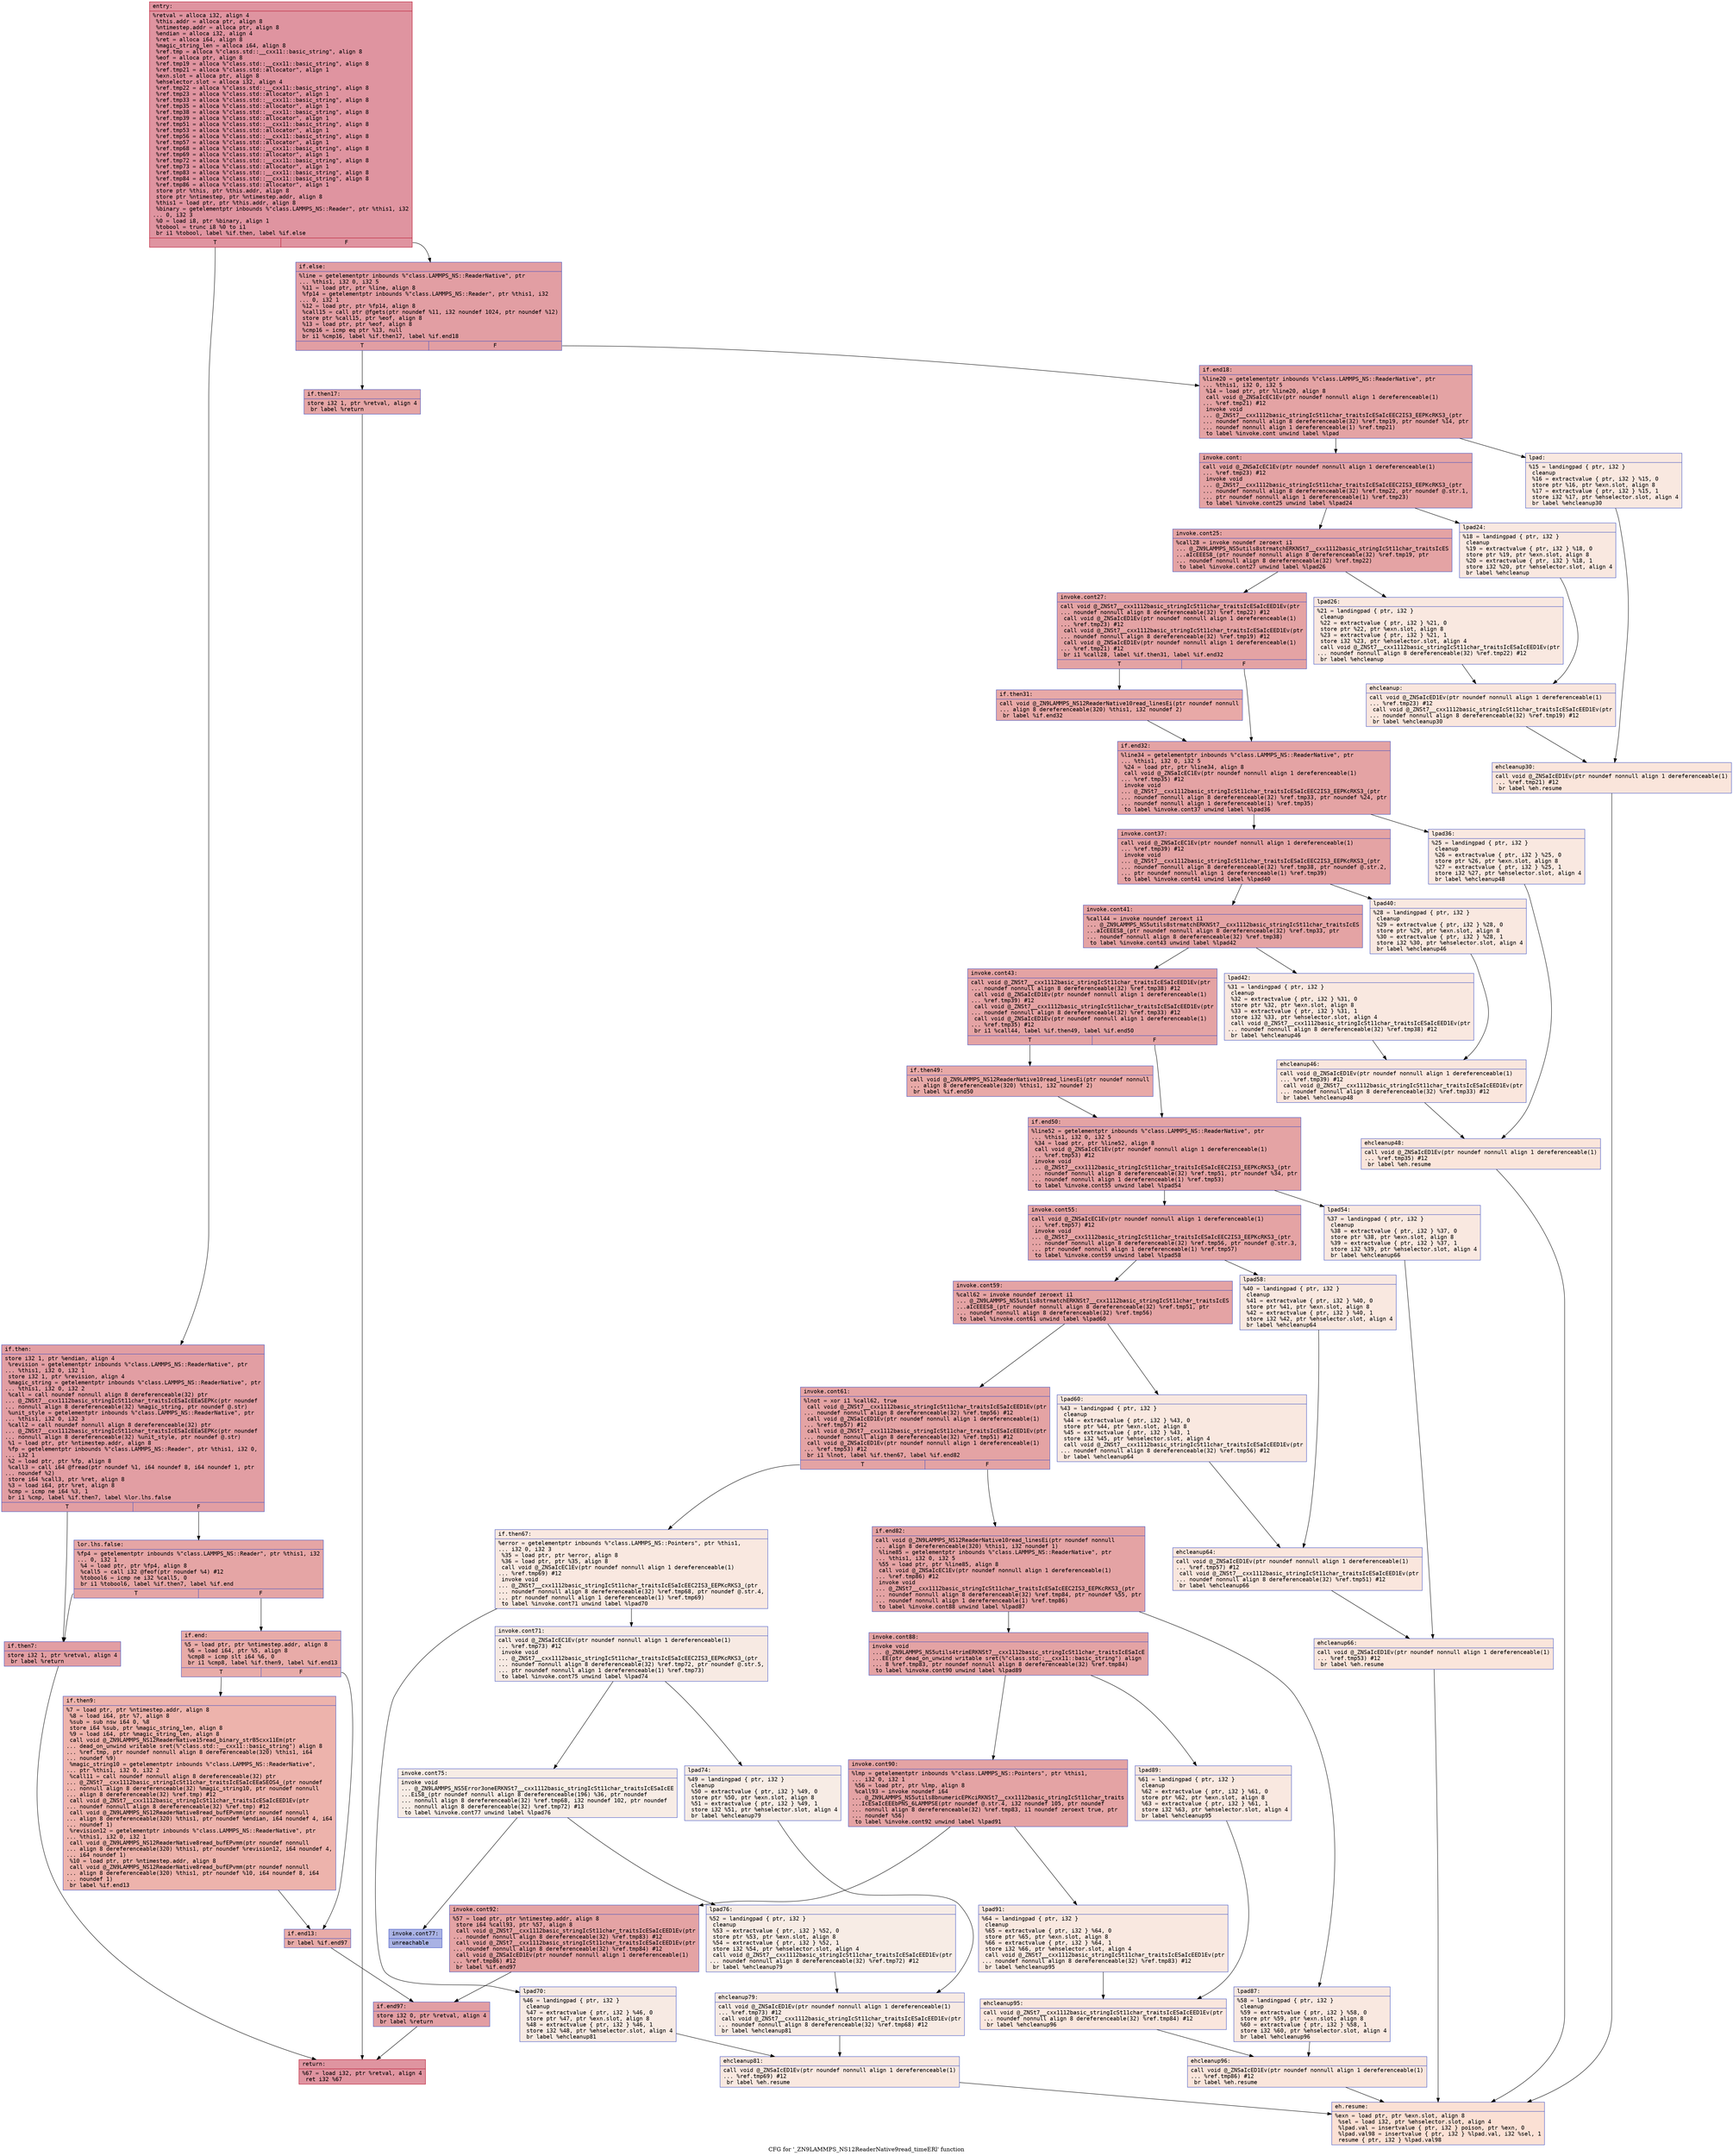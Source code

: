 digraph "CFG for '_ZN9LAMMPS_NS12ReaderNative9read_timeERl' function" {
	label="CFG for '_ZN9LAMMPS_NS12ReaderNative9read_timeERl' function";

	Node0x55e98da1f100 [shape=record,color="#b70d28ff", style=filled, fillcolor="#b70d2870" fontname="Courier",label="{entry:\l|  %retval = alloca i32, align 4\l  %this.addr = alloca ptr, align 8\l  %ntimestep.addr = alloca ptr, align 8\l  %endian = alloca i32, align 4\l  %ret = alloca i64, align 8\l  %magic_string_len = alloca i64, align 8\l  %ref.tmp = alloca %\"class.std::__cxx11::basic_string\", align 8\l  %eof = alloca ptr, align 8\l  %ref.tmp19 = alloca %\"class.std::__cxx11::basic_string\", align 8\l  %ref.tmp21 = alloca %\"class.std::allocator\", align 1\l  %exn.slot = alloca ptr, align 8\l  %ehselector.slot = alloca i32, align 4\l  %ref.tmp22 = alloca %\"class.std::__cxx11::basic_string\", align 8\l  %ref.tmp23 = alloca %\"class.std::allocator\", align 1\l  %ref.tmp33 = alloca %\"class.std::__cxx11::basic_string\", align 8\l  %ref.tmp35 = alloca %\"class.std::allocator\", align 1\l  %ref.tmp38 = alloca %\"class.std::__cxx11::basic_string\", align 8\l  %ref.tmp39 = alloca %\"class.std::allocator\", align 1\l  %ref.tmp51 = alloca %\"class.std::__cxx11::basic_string\", align 8\l  %ref.tmp53 = alloca %\"class.std::allocator\", align 1\l  %ref.tmp56 = alloca %\"class.std::__cxx11::basic_string\", align 8\l  %ref.tmp57 = alloca %\"class.std::allocator\", align 1\l  %ref.tmp68 = alloca %\"class.std::__cxx11::basic_string\", align 8\l  %ref.tmp69 = alloca %\"class.std::allocator\", align 1\l  %ref.tmp72 = alloca %\"class.std::__cxx11::basic_string\", align 8\l  %ref.tmp73 = alloca %\"class.std::allocator\", align 1\l  %ref.tmp83 = alloca %\"class.std::__cxx11::basic_string\", align 8\l  %ref.tmp84 = alloca %\"class.std::__cxx11::basic_string\", align 8\l  %ref.tmp86 = alloca %\"class.std::allocator\", align 1\l  store ptr %this, ptr %this.addr, align 8\l  store ptr %ntimestep, ptr %ntimestep.addr, align 8\l  %this1 = load ptr, ptr %this.addr, align 8\l  %binary = getelementptr inbounds %\"class.LAMMPS_NS::Reader\", ptr %this1, i32\l... 0, i32 3\l  %0 = load i8, ptr %binary, align 1\l  %tobool = trunc i8 %0 to i1\l  br i1 %tobool, label %if.then, label %if.else\l|{<s0>T|<s1>F}}"];
	Node0x55e98da1f100:s0 -> Node0x55e98da20b00[tooltip="entry -> if.then\nProbability 50.00%" ];
	Node0x55e98da1f100:s1 -> Node0x55e98da20b70[tooltip="entry -> if.else\nProbability 50.00%" ];
	Node0x55e98da20b00 [shape=record,color="#3d50c3ff", style=filled, fillcolor="#be242e70" fontname="Courier",label="{if.then:\l|  store i32 1, ptr %endian, align 4\l  %revision = getelementptr inbounds %\"class.LAMMPS_NS::ReaderNative\", ptr\l... %this1, i32 0, i32 1\l  store i32 1, ptr %revision, align 4\l  %magic_string = getelementptr inbounds %\"class.LAMMPS_NS::ReaderNative\", ptr\l... %this1, i32 0, i32 2\l  %call = call noundef nonnull align 8 dereferenceable(32) ptr\l... @_ZNSt7__cxx1112basic_stringIcSt11char_traitsIcESaIcEEaSEPKc(ptr noundef\l... nonnull align 8 dereferenceable(32) %magic_string, ptr noundef @.str)\l  %unit_style = getelementptr inbounds %\"class.LAMMPS_NS::ReaderNative\", ptr\l... %this1, i32 0, i32 3\l  %call2 = call noundef nonnull align 8 dereferenceable(32) ptr\l... @_ZNSt7__cxx1112basic_stringIcSt11char_traitsIcESaIcEEaSEPKc(ptr noundef\l... nonnull align 8 dereferenceable(32) %unit_style, ptr noundef @.str)\l  %1 = load ptr, ptr %ntimestep.addr, align 8\l  %fp = getelementptr inbounds %\"class.LAMMPS_NS::Reader\", ptr %this1, i32 0,\l... i32 1\l  %2 = load ptr, ptr %fp, align 8\l  %call3 = call i64 @fread(ptr noundef %1, i64 noundef 8, i64 noundef 1, ptr\l... noundef %2)\l  store i64 %call3, ptr %ret, align 8\l  %3 = load i64, ptr %ret, align 8\l  %cmp = icmp ne i64 %3, 1\l  br i1 %cmp, label %if.then7, label %lor.lhs.false\l|{<s0>T|<s1>F}}"];
	Node0x55e98da20b00:s0 -> Node0x55e98da21940[tooltip="if.then -> if.then7\nProbability 50.00%" ];
	Node0x55e98da20b00:s1 -> Node0x55e98da219f0[tooltip="if.then -> lor.lhs.false\nProbability 50.00%" ];
	Node0x55e98da219f0 [shape=record,color="#3d50c3ff", style=filled, fillcolor="#c5333470" fontname="Courier",label="{lor.lhs.false:\l|  %fp4 = getelementptr inbounds %\"class.LAMMPS_NS::Reader\", ptr %this1, i32\l... 0, i32 1\l  %4 = load ptr, ptr %fp4, align 8\l  %call5 = call i32 @feof(ptr noundef %4) #12\l  %tobool6 = icmp ne i32 %call5, 0\l  br i1 %tobool6, label %if.then7, label %if.end\l|{<s0>T|<s1>F}}"];
	Node0x55e98da219f0:s0 -> Node0x55e98da21940[tooltip="lor.lhs.false -> if.then7\nProbability 62.50%" ];
	Node0x55e98da219f0:s1 -> Node0x55e98da22560[tooltip="lor.lhs.false -> if.end\nProbability 37.50%" ];
	Node0x55e98da21940 [shape=record,color="#3d50c3ff", style=filled, fillcolor="#be242e70" fontname="Courier",label="{if.then7:\l|  store i32 1, ptr %retval, align 4\l  br label %return\l}"];
	Node0x55e98da21940 -> Node0x55e98da22780[tooltip="if.then7 -> return\nProbability 100.00%" ];
	Node0x55e98da22560 [shape=record,color="#3d50c3ff", style=filled, fillcolor="#cc403a70" fontname="Courier",label="{if.end:\l|  %5 = load ptr, ptr %ntimestep.addr, align 8\l  %6 = load i64, ptr %5, align 8\l  %cmp8 = icmp slt i64 %6, 0\l  br i1 %cmp8, label %if.then9, label %if.end13\l|{<s0>T|<s1>F}}"];
	Node0x55e98da22560:s0 -> Node0x55e98da22a10[tooltip="if.end -> if.then9\nProbability 37.50%" ];
	Node0x55e98da22560:s1 -> Node0x55e98da22a90[tooltip="if.end -> if.end13\nProbability 62.50%" ];
	Node0x55e98da22a10 [shape=record,color="#3d50c3ff", style=filled, fillcolor="#d6524470" fontname="Courier",label="{if.then9:\l|  %7 = load ptr, ptr %ntimestep.addr, align 8\l  %8 = load i64, ptr %7, align 8\l  %sub = sub nsw i64 0, %8\l  store i64 %sub, ptr %magic_string_len, align 8\l  %9 = load i64, ptr %magic_string_len, align 8\l  call void @_ZN9LAMMPS_NS12ReaderNative15read_binary_strB5cxx11Em(ptr\l... dead_on_unwind writable sret(%\"class.std::__cxx11::basic_string\") align 8\l... %ref.tmp, ptr noundef nonnull align 8 dereferenceable(320) %this1, i64\l... noundef %9)\l  %magic_string10 = getelementptr inbounds %\"class.LAMMPS_NS::ReaderNative\",\l... ptr %this1, i32 0, i32 2\l  %call11 = call noundef nonnull align 8 dereferenceable(32) ptr\l... @_ZNSt7__cxx1112basic_stringIcSt11char_traitsIcESaIcEEaSEOS4_(ptr noundef\l... nonnull align 8 dereferenceable(32) %magic_string10, ptr noundef nonnull\l... align 8 dereferenceable(32) %ref.tmp) #12\l  call void @_ZNSt7__cxx1112basic_stringIcSt11char_traitsIcESaIcEED1Ev(ptr\l... noundef nonnull align 8 dereferenceable(32) %ref.tmp) #12\l  call void @_ZN9LAMMPS_NS12ReaderNative8read_bufEPvmm(ptr noundef nonnull\l... align 8 dereferenceable(320) %this1, ptr noundef %endian, i64 noundef 4, i64\l... noundef 1)\l  %revision12 = getelementptr inbounds %\"class.LAMMPS_NS::ReaderNative\", ptr\l... %this1, i32 0, i32 1\l  call void @_ZN9LAMMPS_NS12ReaderNative8read_bufEPvmm(ptr noundef nonnull\l... align 8 dereferenceable(320) %this1, ptr noundef %revision12, i64 noundef 4,\l... i64 noundef 1)\l  %10 = load ptr, ptr %ntimestep.addr, align 8\l  call void @_ZN9LAMMPS_NS12ReaderNative8read_bufEPvmm(ptr noundef nonnull\l... align 8 dereferenceable(320) %this1, ptr noundef %10, i64 noundef 8, i64\l... noundef 1)\l  br label %if.end13\l}"];
	Node0x55e98da22a10 -> Node0x55e98da22a90[tooltip="if.then9 -> if.end13\nProbability 100.00%" ];
	Node0x55e98da22a90 [shape=record,color="#3d50c3ff", style=filled, fillcolor="#cc403a70" fontname="Courier",label="{if.end13:\l|  br label %if.end97\l}"];
	Node0x55e98da22a90 -> Node0x55e98da23c70[tooltip="if.end13 -> if.end97\nProbability 100.00%" ];
	Node0x55e98da20b70 [shape=record,color="#3d50c3ff", style=filled, fillcolor="#be242e70" fontname="Courier",label="{if.else:\l|  %line = getelementptr inbounds %\"class.LAMMPS_NS::ReaderNative\", ptr\l... %this1, i32 0, i32 5\l  %11 = load ptr, ptr %line, align 8\l  %fp14 = getelementptr inbounds %\"class.LAMMPS_NS::Reader\", ptr %this1, i32\l... 0, i32 1\l  %12 = load ptr, ptr %fp14, align 8\l  %call15 = call ptr @fgets(ptr noundef %11, i32 noundef 1024, ptr noundef %12)\l  store ptr %call15, ptr %eof, align 8\l  %13 = load ptr, ptr %eof, align 8\l  %cmp16 = icmp eq ptr %13, null\l  br i1 %cmp16, label %if.then17, label %if.end18\l|{<s0>T|<s1>F}}"];
	Node0x55e98da20b70:s0 -> Node0x55e98da242d0[tooltip="if.else -> if.then17\nProbability 37.50%" ];
	Node0x55e98da20b70:s1 -> Node0x55e98da24380[tooltip="if.else -> if.end18\nProbability 62.50%" ];
	Node0x55e98da242d0 [shape=record,color="#3d50c3ff", style=filled, fillcolor="#c5333470" fontname="Courier",label="{if.then17:\l|  store i32 1, ptr %retval, align 4\l  br label %return\l}"];
	Node0x55e98da242d0 -> Node0x55e98da22780[tooltip="if.then17 -> return\nProbability 100.00%" ];
	Node0x55e98da24380 [shape=record,color="#3d50c3ff", style=filled, fillcolor="#c32e3170" fontname="Courier",label="{if.end18:\l|  %line20 = getelementptr inbounds %\"class.LAMMPS_NS::ReaderNative\", ptr\l... %this1, i32 0, i32 5\l  %14 = load ptr, ptr %line20, align 8\l  call void @_ZNSaIcEC1Ev(ptr noundef nonnull align 1 dereferenceable(1)\l... %ref.tmp21) #12\l  invoke void\l... @_ZNSt7__cxx1112basic_stringIcSt11char_traitsIcESaIcEEC2IS3_EEPKcRKS3_(ptr\l... noundef nonnull align 8 dereferenceable(32) %ref.tmp19, ptr noundef %14, ptr\l... noundef nonnull align 1 dereferenceable(1) %ref.tmp21)\l          to label %invoke.cont unwind label %lpad\l}"];
	Node0x55e98da24380 -> Node0x55e98da24980[tooltip="if.end18 -> invoke.cont\nProbability 100.00%" ];
	Node0x55e98da24380 -> Node0x55e98da24a60[tooltip="if.end18 -> lpad\nProbability 0.00%" ];
	Node0x55e98da24980 [shape=record,color="#3d50c3ff", style=filled, fillcolor="#c32e3170" fontname="Courier",label="{invoke.cont:\l|  call void @_ZNSaIcEC1Ev(ptr noundef nonnull align 1 dereferenceable(1)\l... %ref.tmp23) #12\l  invoke void\l... @_ZNSt7__cxx1112basic_stringIcSt11char_traitsIcESaIcEEC2IS3_EEPKcRKS3_(ptr\l... noundef nonnull align 8 dereferenceable(32) %ref.tmp22, ptr noundef @.str.1,\l... ptr noundef nonnull align 1 dereferenceable(1) %ref.tmp23)\l          to label %invoke.cont25 unwind label %lpad24\l}"];
	Node0x55e98da24980 -> Node0x55e98da24f10[tooltip="invoke.cont -> invoke.cont25\nProbability 100.00%" ];
	Node0x55e98da24980 -> Node0x55e98da1ba90[tooltip="invoke.cont -> lpad24\nProbability 0.00%" ];
	Node0x55e98da24f10 [shape=record,color="#3d50c3ff", style=filled, fillcolor="#c32e3170" fontname="Courier",label="{invoke.cont25:\l|  %call28 = invoke noundef zeroext i1\l... @_ZN9LAMMPS_NS5utils8strmatchERKNSt7__cxx1112basic_stringIcSt11char_traitsIcES\l...aIcEEES8_(ptr noundef nonnull align 8 dereferenceable(32) %ref.tmp19, ptr\l... noundef nonnull align 8 dereferenceable(32) %ref.tmp22)\l          to label %invoke.cont27 unwind label %lpad26\l}"];
	Node0x55e98da24f10 -> Node0x55e98da24ec0[tooltip="invoke.cont25 -> invoke.cont27\nProbability 100.00%" ];
	Node0x55e98da24f10 -> Node0x55e98da1bd80[tooltip="invoke.cont25 -> lpad26\nProbability 0.00%" ];
	Node0x55e98da24ec0 [shape=record,color="#3d50c3ff", style=filled, fillcolor="#c32e3170" fontname="Courier",label="{invoke.cont27:\l|  call void @_ZNSt7__cxx1112basic_stringIcSt11char_traitsIcESaIcEED1Ev(ptr\l... noundef nonnull align 8 dereferenceable(32) %ref.tmp22) #12\l  call void @_ZNSaIcED1Ev(ptr noundef nonnull align 1 dereferenceable(1)\l... %ref.tmp23) #12\l  call void @_ZNSt7__cxx1112basic_stringIcSt11char_traitsIcESaIcEED1Ev(ptr\l... noundef nonnull align 8 dereferenceable(32) %ref.tmp19) #12\l  call void @_ZNSaIcED1Ev(ptr noundef nonnull align 1 dereferenceable(1)\l... %ref.tmp21) #12\l  br i1 %call28, label %if.then31, label %if.end32\l|{<s0>T|<s1>F}}"];
	Node0x55e98da24ec0:s0 -> Node0x55e98da1c5f0[tooltip="invoke.cont27 -> if.then31\nProbability 50.00%" ];
	Node0x55e98da24ec0:s1 -> Node0x55e98da1c670[tooltip="invoke.cont27 -> if.end32\nProbability 50.00%" ];
	Node0x55e98da1c5f0 [shape=record,color="#3d50c3ff", style=filled, fillcolor="#ca3b3770" fontname="Courier",label="{if.then31:\l|  call void @_ZN9LAMMPS_NS12ReaderNative10read_linesEi(ptr noundef nonnull\l... align 8 dereferenceable(320) %this1, i32 noundef 2)\l  br label %if.end32\l}"];
	Node0x55e98da1c5f0 -> Node0x55e98da1c670[tooltip="if.then31 -> if.end32\nProbability 100.00%" ];
	Node0x55e98da24a60 [shape=record,color="#3d50c3ff", style=filled, fillcolor="#f1ccb870" fontname="Courier",label="{lpad:\l|  %15 = landingpad \{ ptr, i32 \}\l          cleanup\l  %16 = extractvalue \{ ptr, i32 \} %15, 0\l  store ptr %16, ptr %exn.slot, align 8\l  %17 = extractvalue \{ ptr, i32 \} %15, 1\l  store i32 %17, ptr %ehselector.slot, align 4\l  br label %ehcleanup30\l}"];
	Node0x55e98da24a60 -> Node0x55e98da1ca50[tooltip="lpad -> ehcleanup30\nProbability 100.00%" ];
	Node0x55e98da1ba90 [shape=record,color="#3d50c3ff", style=filled, fillcolor="#f1ccb870" fontname="Courier",label="{lpad24:\l|  %18 = landingpad \{ ptr, i32 \}\l          cleanup\l  %19 = extractvalue \{ ptr, i32 \} %18, 0\l  store ptr %19, ptr %exn.slot, align 8\l  %20 = extractvalue \{ ptr, i32 \} %18, 1\l  store i32 %20, ptr %ehselector.slot, align 4\l  br label %ehcleanup\l}"];
	Node0x55e98da1ba90 -> Node0x55e98da27530[tooltip="lpad24 -> ehcleanup\nProbability 100.00%" ];
	Node0x55e98da1bd80 [shape=record,color="#3d50c3ff", style=filled, fillcolor="#f1ccb870" fontname="Courier",label="{lpad26:\l|  %21 = landingpad \{ ptr, i32 \}\l          cleanup\l  %22 = extractvalue \{ ptr, i32 \} %21, 0\l  store ptr %22, ptr %exn.slot, align 8\l  %23 = extractvalue \{ ptr, i32 \} %21, 1\l  store i32 %23, ptr %ehselector.slot, align 4\l  call void @_ZNSt7__cxx1112basic_stringIcSt11char_traitsIcESaIcEED1Ev(ptr\l... noundef nonnull align 8 dereferenceable(32) %ref.tmp22) #12\l  br label %ehcleanup\l}"];
	Node0x55e98da1bd80 -> Node0x55e98da27530[tooltip="lpad26 -> ehcleanup\nProbability 100.00%" ];
	Node0x55e98da27530 [shape=record,color="#3d50c3ff", style=filled, fillcolor="#f3c7b170" fontname="Courier",label="{ehcleanup:\l|  call void @_ZNSaIcED1Ev(ptr noundef nonnull align 1 dereferenceable(1)\l... %ref.tmp23) #12\l  call void @_ZNSt7__cxx1112basic_stringIcSt11char_traitsIcESaIcEED1Ev(ptr\l... noundef nonnull align 8 dereferenceable(32) %ref.tmp19) #12\l  br label %ehcleanup30\l}"];
	Node0x55e98da27530 -> Node0x55e98da1ca50[tooltip="ehcleanup -> ehcleanup30\nProbability 100.00%" ];
	Node0x55e98da1ca50 [shape=record,color="#3d50c3ff", style=filled, fillcolor="#f4c5ad70" fontname="Courier",label="{ehcleanup30:\l|  call void @_ZNSaIcED1Ev(ptr noundef nonnull align 1 dereferenceable(1)\l... %ref.tmp21) #12\l  br label %eh.resume\l}"];
	Node0x55e98da1ca50 -> Node0x55e98da27e40[tooltip="ehcleanup30 -> eh.resume\nProbability 100.00%" ];
	Node0x55e98da1c670 [shape=record,color="#3d50c3ff", style=filled, fillcolor="#c32e3170" fontname="Courier",label="{if.end32:\l|  %line34 = getelementptr inbounds %\"class.LAMMPS_NS::ReaderNative\", ptr\l... %this1, i32 0, i32 5\l  %24 = load ptr, ptr %line34, align 8\l  call void @_ZNSaIcEC1Ev(ptr noundef nonnull align 1 dereferenceable(1)\l... %ref.tmp35) #12\l  invoke void\l... @_ZNSt7__cxx1112basic_stringIcSt11char_traitsIcESaIcEEC2IS3_EEPKcRKS3_(ptr\l... noundef nonnull align 8 dereferenceable(32) %ref.tmp33, ptr noundef %24, ptr\l... noundef nonnull align 1 dereferenceable(1) %ref.tmp35)\l          to label %invoke.cont37 unwind label %lpad36\l}"];
	Node0x55e98da1c670 -> Node0x55e98da281c0[tooltip="if.end32 -> invoke.cont37\nProbability 100.00%" ];
	Node0x55e98da1c670 -> Node0x55e98da28240[tooltip="if.end32 -> lpad36\nProbability 0.00%" ];
	Node0x55e98da281c0 [shape=record,color="#3d50c3ff", style=filled, fillcolor="#c32e3170" fontname="Courier",label="{invoke.cont37:\l|  call void @_ZNSaIcEC1Ev(ptr noundef nonnull align 1 dereferenceable(1)\l... %ref.tmp39) #12\l  invoke void\l... @_ZNSt7__cxx1112basic_stringIcSt11char_traitsIcESaIcEEC2IS3_EEPKcRKS3_(ptr\l... noundef nonnull align 8 dereferenceable(32) %ref.tmp38, ptr noundef @.str.2,\l... ptr noundef nonnull align 1 dereferenceable(1) %ref.tmp39)\l          to label %invoke.cont41 unwind label %lpad40\l}"];
	Node0x55e98da281c0 -> Node0x55e98da28560[tooltip="invoke.cont37 -> invoke.cont41\nProbability 100.00%" ];
	Node0x55e98da281c0 -> Node0x55e98da285b0[tooltip="invoke.cont37 -> lpad40\nProbability 0.00%" ];
	Node0x55e98da28560 [shape=record,color="#3d50c3ff", style=filled, fillcolor="#c32e3170" fontname="Courier",label="{invoke.cont41:\l|  %call44 = invoke noundef zeroext i1\l... @_ZN9LAMMPS_NS5utils8strmatchERKNSt7__cxx1112basic_stringIcSt11char_traitsIcES\l...aIcEEES8_(ptr noundef nonnull align 8 dereferenceable(32) %ref.tmp33, ptr\l... noundef nonnull align 8 dereferenceable(32) %ref.tmp38)\l          to label %invoke.cont43 unwind label %lpad42\l}"];
	Node0x55e98da28560 -> Node0x55e98da28510[tooltip="invoke.cont41 -> invoke.cont43\nProbability 100.00%" ];
	Node0x55e98da28560 -> Node0x55e98da288a0[tooltip="invoke.cont41 -> lpad42\nProbability 0.00%" ];
	Node0x55e98da28510 [shape=record,color="#3d50c3ff", style=filled, fillcolor="#c32e3170" fontname="Courier",label="{invoke.cont43:\l|  call void @_ZNSt7__cxx1112basic_stringIcSt11char_traitsIcESaIcEED1Ev(ptr\l... noundef nonnull align 8 dereferenceable(32) %ref.tmp38) #12\l  call void @_ZNSaIcED1Ev(ptr noundef nonnull align 1 dereferenceable(1)\l... %ref.tmp39) #12\l  call void @_ZNSt7__cxx1112basic_stringIcSt11char_traitsIcESaIcEED1Ev(ptr\l... noundef nonnull align 8 dereferenceable(32) %ref.tmp33) #12\l  call void @_ZNSaIcED1Ev(ptr noundef nonnull align 1 dereferenceable(1)\l... %ref.tmp35) #12\l  br i1 %call44, label %if.then49, label %if.end50\l|{<s0>T|<s1>F}}"];
	Node0x55e98da28510:s0 -> Node0x55e98da28f60[tooltip="invoke.cont43 -> if.then49\nProbability 50.00%" ];
	Node0x55e98da28510:s1 -> Node0x55e98da28fe0[tooltip="invoke.cont43 -> if.end50\nProbability 50.00%" ];
	Node0x55e98da28f60 [shape=record,color="#3d50c3ff", style=filled, fillcolor="#ca3b3770" fontname="Courier",label="{if.then49:\l|  call void @_ZN9LAMMPS_NS12ReaderNative10read_linesEi(ptr noundef nonnull\l... align 8 dereferenceable(320) %this1, i32 noundef 2)\l  br label %if.end50\l}"];
	Node0x55e98da28f60 -> Node0x55e98da28fe0[tooltip="if.then49 -> if.end50\nProbability 100.00%" ];
	Node0x55e98da28240 [shape=record,color="#3d50c3ff", style=filled, fillcolor="#f1ccb870" fontname="Courier",label="{lpad36:\l|  %25 = landingpad \{ ptr, i32 \}\l          cleanup\l  %26 = extractvalue \{ ptr, i32 \} %25, 0\l  store ptr %26, ptr %exn.slot, align 8\l  %27 = extractvalue \{ ptr, i32 \} %25, 1\l  store i32 %27, ptr %ehselector.slot, align 4\l  br label %ehcleanup48\l}"];
	Node0x55e98da28240 -> Node0x55e98da29580[tooltip="lpad36 -> ehcleanup48\nProbability 100.00%" ];
	Node0x55e98da285b0 [shape=record,color="#3d50c3ff", style=filled, fillcolor="#f1ccb870" fontname="Courier",label="{lpad40:\l|  %28 = landingpad \{ ptr, i32 \}\l          cleanup\l  %29 = extractvalue \{ ptr, i32 \} %28, 0\l  store ptr %29, ptr %exn.slot, align 8\l  %30 = extractvalue \{ ptr, i32 \} %28, 1\l  store i32 %30, ptr %ehselector.slot, align 4\l  br label %ehcleanup46\l}"];
	Node0x55e98da285b0 -> Node0x55e98da298d0[tooltip="lpad40 -> ehcleanup46\nProbability 100.00%" ];
	Node0x55e98da288a0 [shape=record,color="#3d50c3ff", style=filled, fillcolor="#f1ccb870" fontname="Courier",label="{lpad42:\l|  %31 = landingpad \{ ptr, i32 \}\l          cleanup\l  %32 = extractvalue \{ ptr, i32 \} %31, 0\l  store ptr %32, ptr %exn.slot, align 8\l  %33 = extractvalue \{ ptr, i32 \} %31, 1\l  store i32 %33, ptr %ehselector.slot, align 4\l  call void @_ZNSt7__cxx1112basic_stringIcSt11char_traitsIcESaIcEED1Ev(ptr\l... noundef nonnull align 8 dereferenceable(32) %ref.tmp38) #12\l  br label %ehcleanup46\l}"];
	Node0x55e98da288a0 -> Node0x55e98da298d0[tooltip="lpad42 -> ehcleanup46\nProbability 100.00%" ];
	Node0x55e98da298d0 [shape=record,color="#3d50c3ff", style=filled, fillcolor="#f3c7b170" fontname="Courier",label="{ehcleanup46:\l|  call void @_ZNSaIcED1Ev(ptr noundef nonnull align 1 dereferenceable(1)\l... %ref.tmp39) #12\l  call void @_ZNSt7__cxx1112basic_stringIcSt11char_traitsIcESaIcEED1Ev(ptr\l... noundef nonnull align 8 dereferenceable(32) %ref.tmp33) #12\l  br label %ehcleanup48\l}"];
	Node0x55e98da298d0 -> Node0x55e98da29580[tooltip="ehcleanup46 -> ehcleanup48\nProbability 100.00%" ];
	Node0x55e98da29580 [shape=record,color="#3d50c3ff", style=filled, fillcolor="#f4c5ad70" fontname="Courier",label="{ehcleanup48:\l|  call void @_ZNSaIcED1Ev(ptr noundef nonnull align 1 dereferenceable(1)\l... %ref.tmp35) #12\l  br label %eh.resume\l}"];
	Node0x55e98da29580 -> Node0x55e98da27e40[tooltip="ehcleanup48 -> eh.resume\nProbability 100.00%" ];
	Node0x55e98da28fe0 [shape=record,color="#3d50c3ff", style=filled, fillcolor="#c32e3170" fontname="Courier",label="{if.end50:\l|  %line52 = getelementptr inbounds %\"class.LAMMPS_NS::ReaderNative\", ptr\l... %this1, i32 0, i32 5\l  %34 = load ptr, ptr %line52, align 8\l  call void @_ZNSaIcEC1Ev(ptr noundef nonnull align 1 dereferenceable(1)\l... %ref.tmp53) #12\l  invoke void\l... @_ZNSt7__cxx1112basic_stringIcSt11char_traitsIcESaIcEEC2IS3_EEPKcRKS3_(ptr\l... noundef nonnull align 8 dereferenceable(32) %ref.tmp51, ptr noundef %34, ptr\l... noundef nonnull align 1 dereferenceable(1) %ref.tmp53)\l          to label %invoke.cont55 unwind label %lpad54\l}"];
	Node0x55e98da28fe0 -> Node0x55e98da2a4b0[tooltip="if.end50 -> invoke.cont55\nProbability 100.00%" ];
	Node0x55e98da28fe0 -> Node0x55e98da2a500[tooltip="if.end50 -> lpad54\nProbability 0.00%" ];
	Node0x55e98da2a4b0 [shape=record,color="#3d50c3ff", style=filled, fillcolor="#c32e3170" fontname="Courier",label="{invoke.cont55:\l|  call void @_ZNSaIcEC1Ev(ptr noundef nonnull align 1 dereferenceable(1)\l... %ref.tmp57) #12\l  invoke void\l... @_ZNSt7__cxx1112basic_stringIcSt11char_traitsIcESaIcEEC2IS3_EEPKcRKS3_(ptr\l... noundef nonnull align 8 dereferenceable(32) %ref.tmp56, ptr noundef @.str.3,\l... ptr noundef nonnull align 1 dereferenceable(1) %ref.tmp57)\l          to label %invoke.cont59 unwind label %lpad58\l}"];
	Node0x55e98da2a4b0 -> Node0x55e98da2a820[tooltip="invoke.cont55 -> invoke.cont59\nProbability 100.00%" ];
	Node0x55e98da2a4b0 -> Node0x55e98da2a870[tooltip="invoke.cont55 -> lpad58\nProbability 0.00%" ];
	Node0x55e98da2a820 [shape=record,color="#3d50c3ff", style=filled, fillcolor="#c32e3170" fontname="Courier",label="{invoke.cont59:\l|  %call62 = invoke noundef zeroext i1\l... @_ZN9LAMMPS_NS5utils8strmatchERKNSt7__cxx1112basic_stringIcSt11char_traitsIcES\l...aIcEEES8_(ptr noundef nonnull align 8 dereferenceable(32) %ref.tmp51, ptr\l... noundef nonnull align 8 dereferenceable(32) %ref.tmp56)\l          to label %invoke.cont61 unwind label %lpad60\l}"];
	Node0x55e98da2a820 -> Node0x55e98da2a7d0[tooltip="invoke.cont59 -> invoke.cont61\nProbability 100.00%" ];
	Node0x55e98da2a820 -> Node0x55e98da21ef0[tooltip="invoke.cont59 -> lpad60\nProbability 0.00%" ];
	Node0x55e98da2a7d0 [shape=record,color="#3d50c3ff", style=filled, fillcolor="#c32e3170" fontname="Courier",label="{invoke.cont61:\l|  %lnot = xor i1 %call62, true\l  call void @_ZNSt7__cxx1112basic_stringIcSt11char_traitsIcESaIcEED1Ev(ptr\l... noundef nonnull align 8 dereferenceable(32) %ref.tmp56) #12\l  call void @_ZNSaIcED1Ev(ptr noundef nonnull align 1 dereferenceable(1)\l... %ref.tmp57) #12\l  call void @_ZNSt7__cxx1112basic_stringIcSt11char_traitsIcESaIcEED1Ev(ptr\l... noundef nonnull align 8 dereferenceable(32) %ref.tmp51) #12\l  call void @_ZNSaIcED1Ev(ptr noundef nonnull align 1 dereferenceable(1)\l... %ref.tmp53) #12\l  br i1 %lnot, label %if.then67, label %if.end82\l|{<s0>T|<s1>F}}"];
	Node0x55e98da2a7d0:s0 -> Node0x55e98da2b8a0[tooltip="invoke.cont61 -> if.then67\nProbability 0.00%" ];
	Node0x55e98da2a7d0:s1 -> Node0x55e98da2b920[tooltip="invoke.cont61 -> if.end82\nProbability 100.00%" ];
	Node0x55e98da2b8a0 [shape=record,color="#3d50c3ff", style=filled, fillcolor="#f1ccb870" fontname="Courier",label="{if.then67:\l|  %error = getelementptr inbounds %\"class.LAMMPS_NS::Pointers\", ptr %this1,\l... i32 0, i32 3\l  %35 = load ptr, ptr %error, align 8\l  %36 = load ptr, ptr %35, align 8\l  call void @_ZNSaIcEC1Ev(ptr noundef nonnull align 1 dereferenceable(1)\l... %ref.tmp69) #12\l  invoke void\l... @_ZNSt7__cxx1112basic_stringIcSt11char_traitsIcESaIcEEC2IS3_EEPKcRKS3_(ptr\l... noundef nonnull align 8 dereferenceable(32) %ref.tmp68, ptr noundef @.str.4,\l... ptr noundef nonnull align 1 dereferenceable(1) %ref.tmp69)\l          to label %invoke.cont71 unwind label %lpad70\l}"];
	Node0x55e98da2b8a0 -> Node0x55e98da2bd90[tooltip="if.then67 -> invoke.cont71\nProbability 50.00%" ];
	Node0x55e98da2b8a0 -> Node0x55e98da2be10[tooltip="if.then67 -> lpad70\nProbability 50.00%" ];
	Node0x55e98da2bd90 [shape=record,color="#3d50c3ff", style=filled, fillcolor="#eed0c070" fontname="Courier",label="{invoke.cont71:\l|  call void @_ZNSaIcEC1Ev(ptr noundef nonnull align 1 dereferenceable(1)\l... %ref.tmp73) #12\l  invoke void\l... @_ZNSt7__cxx1112basic_stringIcSt11char_traitsIcESaIcEEC2IS3_EEPKcRKS3_(ptr\l... noundef nonnull align 8 dereferenceable(32) %ref.tmp72, ptr noundef @.str.5,\l... ptr noundef nonnull align 1 dereferenceable(1) %ref.tmp73)\l          to label %invoke.cont75 unwind label %lpad74\l}"];
	Node0x55e98da2bd90 -> Node0x55e98da2c130[tooltip="invoke.cont71 -> invoke.cont75\nProbability 50.00%" ];
	Node0x55e98da2bd90 -> Node0x55e98da2c180[tooltip="invoke.cont71 -> lpad74\nProbability 50.00%" ];
	Node0x55e98da2c130 [shape=record,color="#3d50c3ff", style=filled, fillcolor="#ecd3c570" fontname="Courier",label="{invoke.cont75:\l|  invoke void\l... @_ZN9LAMMPS_NS5Error3oneERKNSt7__cxx1112basic_stringIcSt11char_traitsIcESaIcEE\l...EiS8_(ptr noundef nonnull align 8 dereferenceable(196) %36, ptr noundef\l... nonnull align 8 dereferenceable(32) %ref.tmp68, i32 noundef 102, ptr noundef\l... nonnull align 8 dereferenceable(32) %ref.tmp72) #13\l          to label %invoke.cont77 unwind label %lpad76\l}"];
	Node0x55e98da2c130 -> Node0x55e98da2c0e0[tooltip="invoke.cont75 -> invoke.cont77\nProbability 0.00%" ];
	Node0x55e98da2c130 -> Node0x55e98da2c500[tooltip="invoke.cont75 -> lpad76\nProbability 100.00%" ];
	Node0x55e98da2c0e0 [shape=record,color="#3d50c3ff", style=filled, fillcolor="#3d50c370" fontname="Courier",label="{invoke.cont77:\l|  unreachable\l}"];
	Node0x55e98da2a500 [shape=record,color="#3d50c3ff", style=filled, fillcolor="#f1ccb870" fontname="Courier",label="{lpad54:\l|  %37 = landingpad \{ ptr, i32 \}\l          cleanup\l  %38 = extractvalue \{ ptr, i32 \} %37, 0\l  store ptr %38, ptr %exn.slot, align 8\l  %39 = extractvalue \{ ptr, i32 \} %37, 1\l  store i32 %39, ptr %ehselector.slot, align 4\l  br label %ehcleanup66\l}"];
	Node0x55e98da2a500 -> Node0x55e98da2cba0[tooltip="lpad54 -> ehcleanup66\nProbability 100.00%" ];
	Node0x55e98da2a870 [shape=record,color="#3d50c3ff", style=filled, fillcolor="#f1ccb870" fontname="Courier",label="{lpad58:\l|  %40 = landingpad \{ ptr, i32 \}\l          cleanup\l  %41 = extractvalue \{ ptr, i32 \} %40, 0\l  store ptr %41, ptr %exn.slot, align 8\l  %42 = extractvalue \{ ptr, i32 \} %40, 1\l  store i32 %42, ptr %ehselector.slot, align 4\l  br label %ehcleanup64\l}"];
	Node0x55e98da2a870 -> Node0x55e98da2cef0[tooltip="lpad58 -> ehcleanup64\nProbability 100.00%" ];
	Node0x55e98da21ef0 [shape=record,color="#3d50c3ff", style=filled, fillcolor="#f1ccb870" fontname="Courier",label="{lpad60:\l|  %43 = landingpad \{ ptr, i32 \}\l          cleanup\l  %44 = extractvalue \{ ptr, i32 \} %43, 0\l  store ptr %44, ptr %exn.slot, align 8\l  %45 = extractvalue \{ ptr, i32 \} %43, 1\l  store i32 %45, ptr %ehselector.slot, align 4\l  call void @_ZNSt7__cxx1112basic_stringIcSt11char_traitsIcESaIcEED1Ev(ptr\l... noundef nonnull align 8 dereferenceable(32) %ref.tmp56) #12\l  br label %ehcleanup64\l}"];
	Node0x55e98da21ef0 -> Node0x55e98da2cef0[tooltip="lpad60 -> ehcleanup64\nProbability 100.00%" ];
	Node0x55e98da2cef0 [shape=record,color="#3d50c3ff", style=filled, fillcolor="#f3c7b170" fontname="Courier",label="{ehcleanup64:\l|  call void @_ZNSaIcED1Ev(ptr noundef nonnull align 1 dereferenceable(1)\l... %ref.tmp57) #12\l  call void @_ZNSt7__cxx1112basic_stringIcSt11char_traitsIcESaIcEED1Ev(ptr\l... noundef nonnull align 8 dereferenceable(32) %ref.tmp51) #12\l  br label %ehcleanup66\l}"];
	Node0x55e98da2cef0 -> Node0x55e98da2cba0[tooltip="ehcleanup64 -> ehcleanup66\nProbability 100.00%" ];
	Node0x55e98da2cba0 [shape=record,color="#3d50c3ff", style=filled, fillcolor="#f4c5ad70" fontname="Courier",label="{ehcleanup66:\l|  call void @_ZNSaIcED1Ev(ptr noundef nonnull align 1 dereferenceable(1)\l... %ref.tmp53) #12\l  br label %eh.resume\l}"];
	Node0x55e98da2cba0 -> Node0x55e98da27e40[tooltip="ehcleanup66 -> eh.resume\nProbability 100.00%" ];
	Node0x55e98da2be10 [shape=record,color="#3d50c3ff", style=filled, fillcolor="#eed0c070" fontname="Courier",label="{lpad70:\l|  %46 = landingpad \{ ptr, i32 \}\l          cleanup\l  %47 = extractvalue \{ ptr, i32 \} %46, 0\l  store ptr %47, ptr %exn.slot, align 8\l  %48 = extractvalue \{ ptr, i32 \} %46, 1\l  store i32 %48, ptr %ehselector.slot, align 4\l  br label %ehcleanup81\l}"];
	Node0x55e98da2be10 -> Node0x55e98da2e280[tooltip="lpad70 -> ehcleanup81\nProbability 100.00%" ];
	Node0x55e98da2c180 [shape=record,color="#3d50c3ff", style=filled, fillcolor="#ecd3c570" fontname="Courier",label="{lpad74:\l|  %49 = landingpad \{ ptr, i32 \}\l          cleanup\l  %50 = extractvalue \{ ptr, i32 \} %49, 0\l  store ptr %50, ptr %exn.slot, align 8\l  %51 = extractvalue \{ ptr, i32 \} %49, 1\l  store i32 %51, ptr %ehselector.slot, align 4\l  br label %ehcleanup79\l}"];
	Node0x55e98da2c180 -> Node0x55e98da2e5f0[tooltip="lpad74 -> ehcleanup79\nProbability 100.00%" ];
	Node0x55e98da2c500 [shape=record,color="#3d50c3ff", style=filled, fillcolor="#ecd3c570" fontname="Courier",label="{lpad76:\l|  %52 = landingpad \{ ptr, i32 \}\l          cleanup\l  %53 = extractvalue \{ ptr, i32 \} %52, 0\l  store ptr %53, ptr %exn.slot, align 8\l  %54 = extractvalue \{ ptr, i32 \} %52, 1\l  store i32 %54, ptr %ehselector.slot, align 4\l  call void @_ZNSt7__cxx1112basic_stringIcSt11char_traitsIcESaIcEED1Ev(ptr\l... noundef nonnull align 8 dereferenceable(32) %ref.tmp72) #12\l  br label %ehcleanup79\l}"];
	Node0x55e98da2c500 -> Node0x55e98da2e5f0[tooltip="lpad76 -> ehcleanup79\nProbability 100.00%" ];
	Node0x55e98da2e5f0 [shape=record,color="#3d50c3ff", style=filled, fillcolor="#eed0c070" fontname="Courier",label="{ehcleanup79:\l|  call void @_ZNSaIcED1Ev(ptr noundef nonnull align 1 dereferenceable(1)\l... %ref.tmp73) #12\l  call void @_ZNSt7__cxx1112basic_stringIcSt11char_traitsIcESaIcEED1Ev(ptr\l... noundef nonnull align 8 dereferenceable(32) %ref.tmp68) #12\l  br label %ehcleanup81\l}"];
	Node0x55e98da2e5f0 -> Node0x55e98da2e280[tooltip="ehcleanup79 -> ehcleanup81\nProbability 100.00%" ];
	Node0x55e98da2e280 [shape=record,color="#3d50c3ff", style=filled, fillcolor="#f1ccb870" fontname="Courier",label="{ehcleanup81:\l|  call void @_ZNSaIcED1Ev(ptr noundef nonnull align 1 dereferenceable(1)\l... %ref.tmp69) #12\l  br label %eh.resume\l}"];
	Node0x55e98da2e280 -> Node0x55e98da27e40[tooltip="ehcleanup81 -> eh.resume\nProbability 100.00%" ];
	Node0x55e98da2b920 [shape=record,color="#3d50c3ff", style=filled, fillcolor="#c32e3170" fontname="Courier",label="{if.end82:\l|  call void @_ZN9LAMMPS_NS12ReaderNative10read_linesEi(ptr noundef nonnull\l... align 8 dereferenceable(320) %this1, i32 noundef 1)\l  %line85 = getelementptr inbounds %\"class.LAMMPS_NS::ReaderNative\", ptr\l... %this1, i32 0, i32 5\l  %55 = load ptr, ptr %line85, align 8\l  call void @_ZNSaIcEC1Ev(ptr noundef nonnull align 1 dereferenceable(1)\l... %ref.tmp86) #12\l  invoke void\l... @_ZNSt7__cxx1112basic_stringIcSt11char_traitsIcESaIcEEC2IS3_EEPKcRKS3_(ptr\l... noundef nonnull align 8 dereferenceable(32) %ref.tmp84, ptr noundef %55, ptr\l... noundef nonnull align 1 dereferenceable(1) %ref.tmp86)\l          to label %invoke.cont88 unwind label %lpad87\l}"];
	Node0x55e98da2b920 -> Node0x55e98da2f2e0[tooltip="if.end82 -> invoke.cont88\nProbability 100.00%" ];
	Node0x55e98da2b920 -> Node0x55e98da2f330[tooltip="if.end82 -> lpad87\nProbability 0.00%" ];
	Node0x55e98da2f2e0 [shape=record,color="#3d50c3ff", style=filled, fillcolor="#c32e3170" fontname="Courier",label="{invoke.cont88:\l|  invoke void\l... @_ZN9LAMMPS_NS5utils4trimERKNSt7__cxx1112basic_stringIcSt11char_traitsIcESaIcE\l...EE(ptr dead_on_unwind writable sret(%\"class.std::__cxx11::basic_string\") align\l... 8 %ref.tmp83, ptr noundef nonnull align 8 dereferenceable(32) %ref.tmp84)\l          to label %invoke.cont90 unwind label %lpad89\l}"];
	Node0x55e98da2f2e0 -> Node0x55e98da2f290[tooltip="invoke.cont88 -> invoke.cont90\nProbability 100.00%" ];
	Node0x55e98da2f2e0 -> Node0x55e98da2f560[tooltip="invoke.cont88 -> lpad89\nProbability 0.00%" ];
	Node0x55e98da2f290 [shape=record,color="#3d50c3ff", style=filled, fillcolor="#c32e3170" fontname="Courier",label="{invoke.cont90:\l|  %lmp = getelementptr inbounds %\"class.LAMMPS_NS::Pointers\", ptr %this1,\l... i32 0, i32 1\l  %56 = load ptr, ptr %lmp, align 8\l  %call93 = invoke noundef i64\l... @_ZN9LAMMPS_NS5utils8bnumericEPKciRKNSt7__cxx1112basic_stringIcSt11char_traits\l...IcESaIcEEEbPNS_6LAMMPSE(ptr noundef @.str.4, i32 noundef 105, ptr noundef\l... nonnull align 8 dereferenceable(32) %ref.tmp83, i1 noundef zeroext true, ptr\l... noundef %56)\l          to label %invoke.cont92 unwind label %lpad91\l}"];
	Node0x55e98da2f290 -> Node0x55e98da2faa0[tooltip="invoke.cont90 -> invoke.cont92\nProbability 100.00%" ];
	Node0x55e98da2f290 -> Node0x55e98da2fb20[tooltip="invoke.cont90 -> lpad91\nProbability 0.00%" ];
	Node0x55e98da2faa0 [shape=record,color="#3d50c3ff", style=filled, fillcolor="#c32e3170" fontname="Courier",label="{invoke.cont92:\l|  %57 = load ptr, ptr %ntimestep.addr, align 8\l  store i64 %call93, ptr %57, align 8\l  call void @_ZNSt7__cxx1112basic_stringIcSt11char_traitsIcESaIcEED1Ev(ptr\l... noundef nonnull align 8 dereferenceable(32) %ref.tmp83) #12\l  call void @_ZNSt7__cxx1112basic_stringIcSt11char_traitsIcESaIcEED1Ev(ptr\l... noundef nonnull align 8 dereferenceable(32) %ref.tmp84) #12\l  call void @_ZNSaIcED1Ev(ptr noundef nonnull align 1 dereferenceable(1)\l... %ref.tmp86) #12\l  br label %if.end97\l}"];
	Node0x55e98da2faa0 -> Node0x55e98da23c70[tooltip="invoke.cont92 -> if.end97\nProbability 100.00%" ];
	Node0x55e98da2f330 [shape=record,color="#3d50c3ff", style=filled, fillcolor="#f1ccb870" fontname="Courier",label="{lpad87:\l|  %58 = landingpad \{ ptr, i32 \}\l          cleanup\l  %59 = extractvalue \{ ptr, i32 \} %58, 0\l  store ptr %59, ptr %exn.slot, align 8\l  %60 = extractvalue \{ ptr, i32 \} %58, 1\l  store i32 %60, ptr %ehselector.slot, align 4\l  br label %ehcleanup96\l}"];
	Node0x55e98da2f330 -> Node0x55e98da30590[tooltip="lpad87 -> ehcleanup96\nProbability 100.00%" ];
	Node0x55e98da2f560 [shape=record,color="#3d50c3ff", style=filled, fillcolor="#f1ccb870" fontname="Courier",label="{lpad89:\l|  %61 = landingpad \{ ptr, i32 \}\l          cleanup\l  %62 = extractvalue \{ ptr, i32 \} %61, 0\l  store ptr %62, ptr %exn.slot, align 8\l  %63 = extractvalue \{ ptr, i32 \} %61, 1\l  store i32 %63, ptr %ehselector.slot, align 4\l  br label %ehcleanup95\l}"];
	Node0x55e98da2f560 -> Node0x55e98da30900[tooltip="lpad89 -> ehcleanup95\nProbability 100.00%" ];
	Node0x55e98da2fb20 [shape=record,color="#3d50c3ff", style=filled, fillcolor="#f1ccb870" fontname="Courier",label="{lpad91:\l|  %64 = landingpad \{ ptr, i32 \}\l          cleanup\l  %65 = extractvalue \{ ptr, i32 \} %64, 0\l  store ptr %65, ptr %exn.slot, align 8\l  %66 = extractvalue \{ ptr, i32 \} %64, 1\l  store i32 %66, ptr %ehselector.slot, align 4\l  call void @_ZNSt7__cxx1112basic_stringIcSt11char_traitsIcESaIcEED1Ev(ptr\l... noundef nonnull align 8 dereferenceable(32) %ref.tmp83) #12\l  br label %ehcleanup95\l}"];
	Node0x55e98da2fb20 -> Node0x55e98da30900[tooltip="lpad91 -> ehcleanup95\nProbability 100.00%" ];
	Node0x55e98da30900 [shape=record,color="#3d50c3ff", style=filled, fillcolor="#f3c7b170" fontname="Courier",label="{ehcleanup95:\l|  call void @_ZNSt7__cxx1112basic_stringIcSt11char_traitsIcESaIcEED1Ev(ptr\l... noundef nonnull align 8 dereferenceable(32) %ref.tmp84) #12\l  br label %ehcleanup96\l}"];
	Node0x55e98da30900 -> Node0x55e98da30590[tooltip="ehcleanup95 -> ehcleanup96\nProbability 100.00%" ];
	Node0x55e98da30590 [shape=record,color="#3d50c3ff", style=filled, fillcolor="#f4c5ad70" fontname="Courier",label="{ehcleanup96:\l|  call void @_ZNSaIcED1Ev(ptr noundef nonnull align 1 dereferenceable(1)\l... %ref.tmp86) #12\l  br label %eh.resume\l}"];
	Node0x55e98da30590 -> Node0x55e98da27e40[tooltip="ehcleanup96 -> eh.resume\nProbability 100.00%" ];
	Node0x55e98da23c70 [shape=record,color="#3d50c3ff", style=filled, fillcolor="#be242e70" fontname="Courier",label="{if.end97:\l|  store i32 0, ptr %retval, align 4\l  br label %return\l}"];
	Node0x55e98da23c70 -> Node0x55e98da22780[tooltip="if.end97 -> return\nProbability 100.00%" ];
	Node0x55e98da22780 [shape=record,color="#b70d28ff", style=filled, fillcolor="#b70d2870" fontname="Courier",label="{return:\l|  %67 = load i32, ptr %retval, align 4\l  ret i32 %67\l}"];
	Node0x55e98da27e40 [shape=record,color="#3d50c3ff", style=filled, fillcolor="#f7b99e70" fontname="Courier",label="{eh.resume:\l|  %exn = load ptr, ptr %exn.slot, align 8\l  %sel = load i32, ptr %ehselector.slot, align 4\l  %lpad.val = insertvalue \{ ptr, i32 \} poison, ptr %exn, 0\l  %lpad.val98 = insertvalue \{ ptr, i32 \} %lpad.val, i32 %sel, 1\l  resume \{ ptr, i32 \} %lpad.val98\l}"];
}
